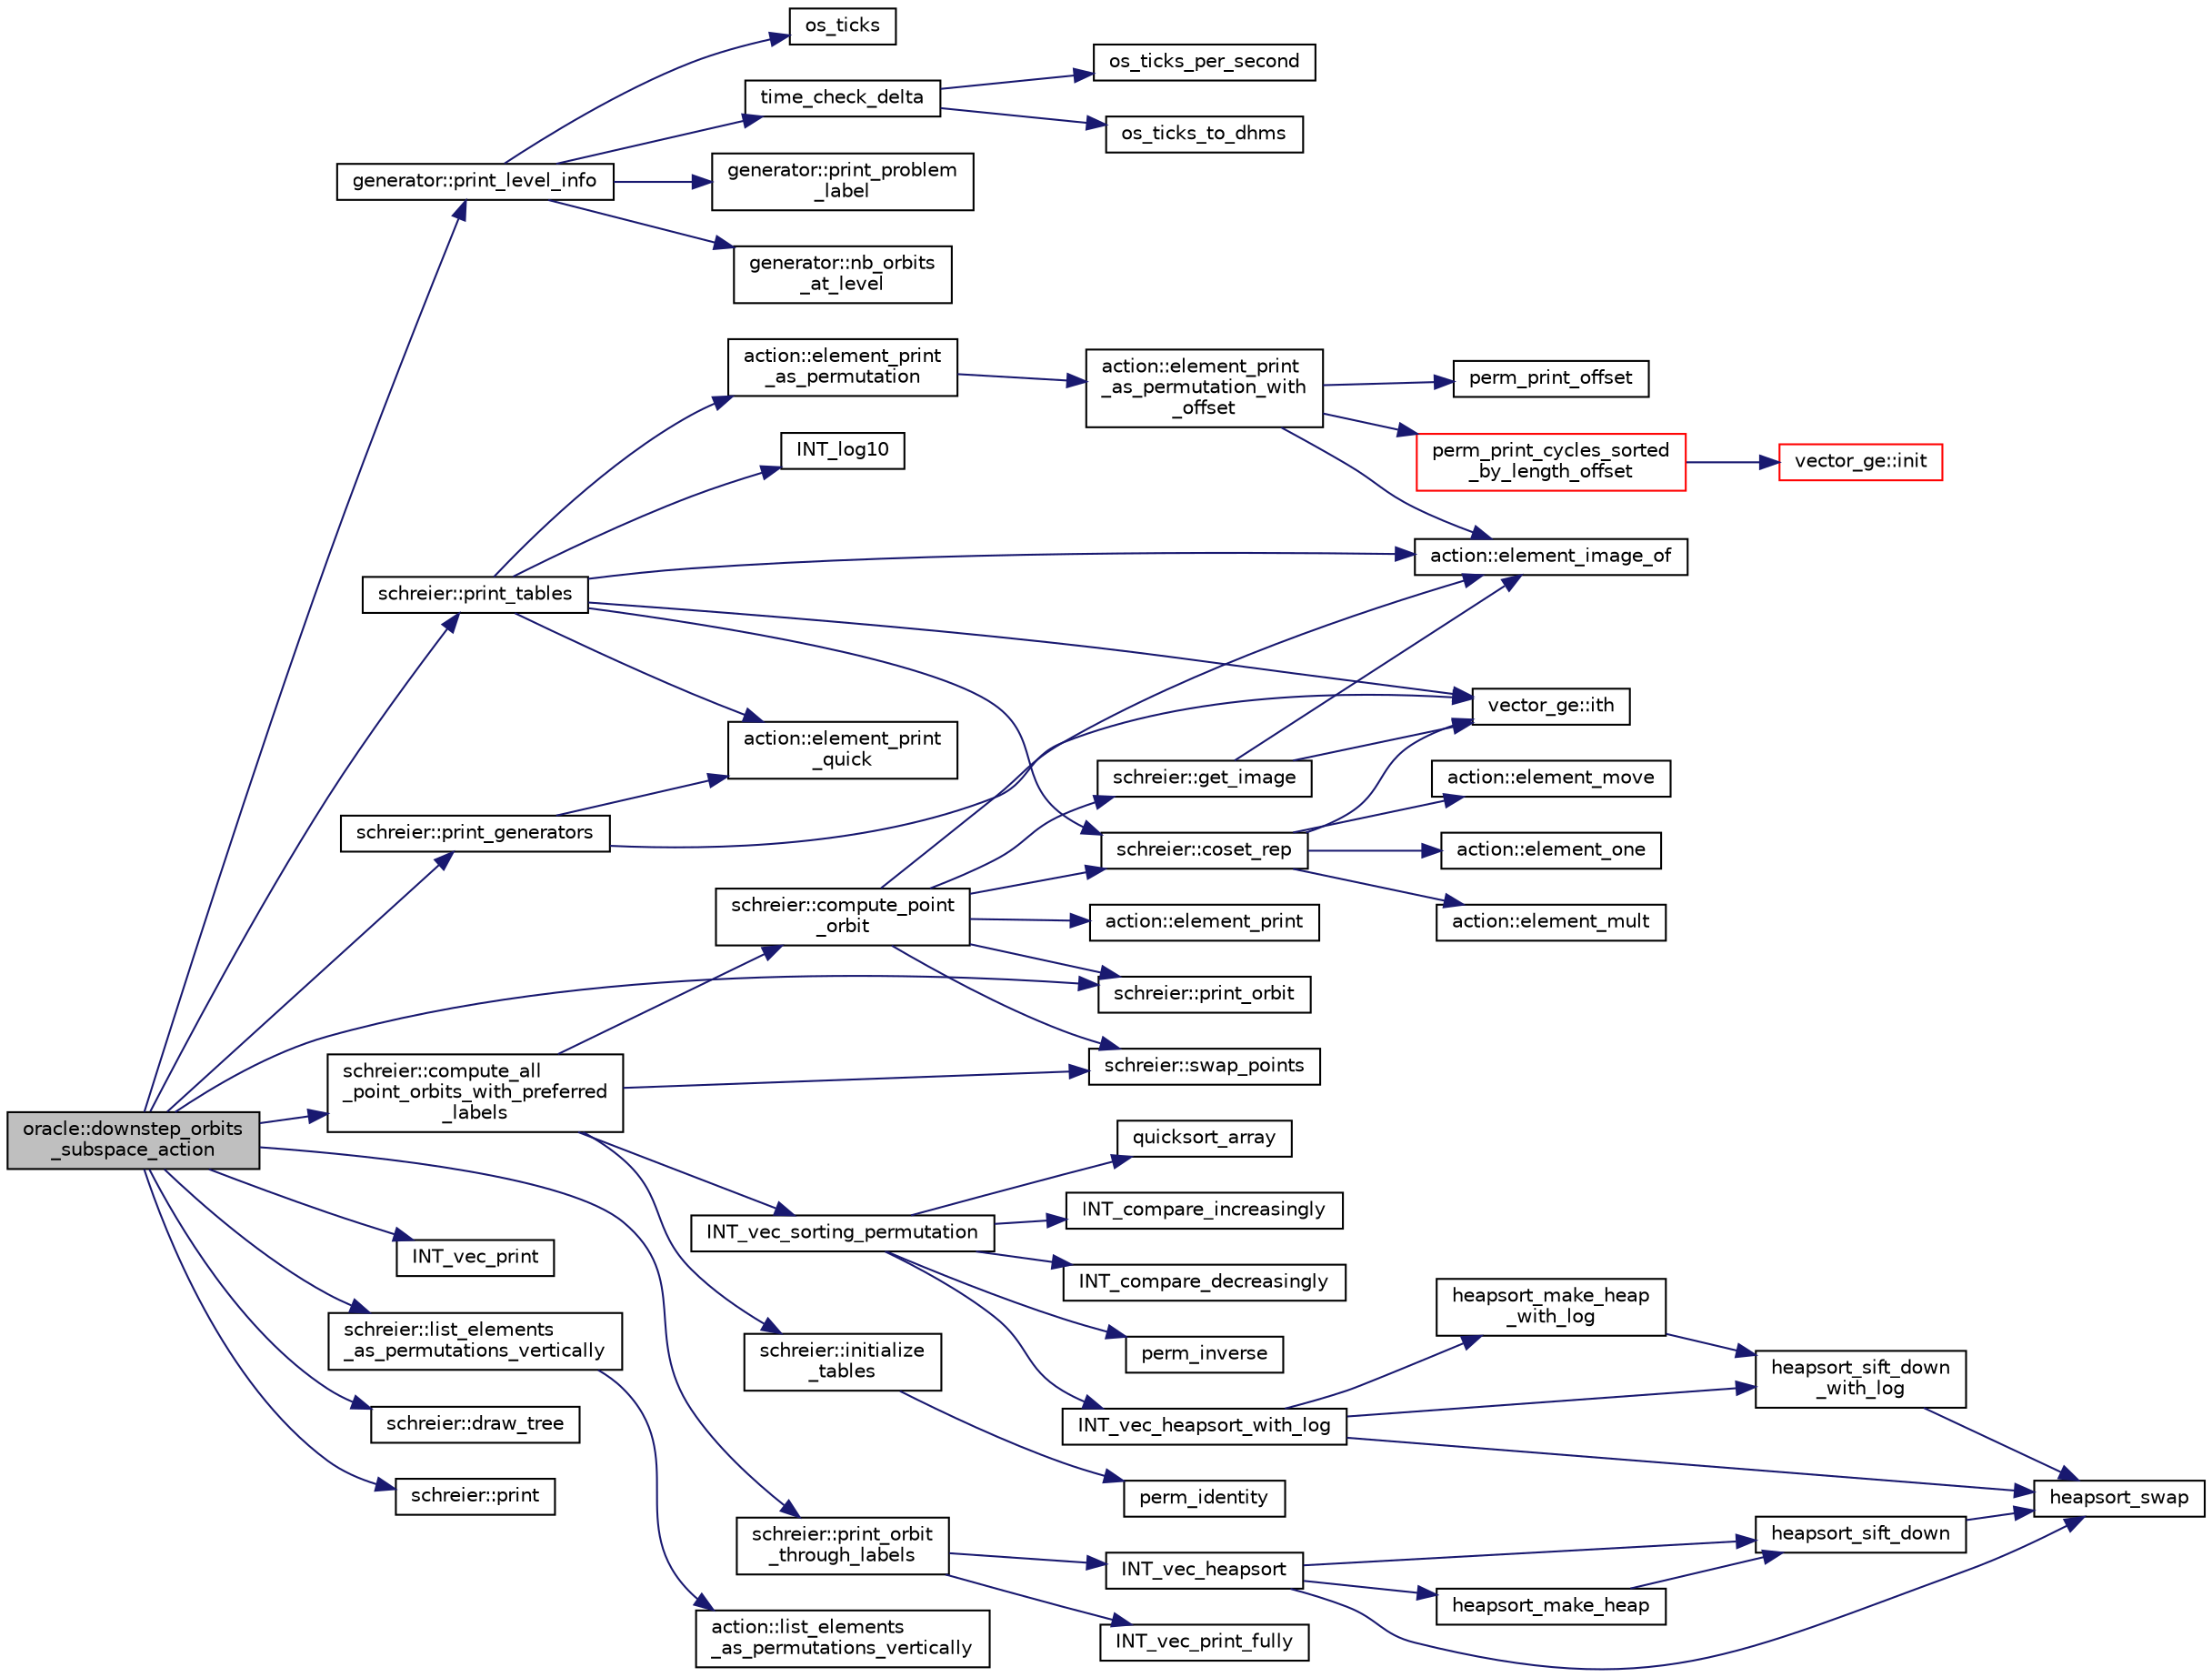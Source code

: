 digraph "oracle::downstep_orbits_subspace_action"
{
  edge [fontname="Helvetica",fontsize="10",labelfontname="Helvetica",labelfontsize="10"];
  node [fontname="Helvetica",fontsize="10",shape=record];
  rankdir="LR";
  Node4110 [label="oracle::downstep_orbits\l_subspace_action",height=0.2,width=0.4,color="black", fillcolor="grey75", style="filled", fontcolor="black"];
  Node4110 -> Node4111 [color="midnightblue",fontsize="10",style="solid",fontname="Helvetica"];
  Node4111 [label="generator::print_level_info",height=0.2,width=0.4,color="black", fillcolor="white", style="filled",URL="$d7/d73/classgenerator.html#aeef1b9fe6115b67be42d7cb3206fddd2"];
  Node4111 -> Node4112 [color="midnightblue",fontsize="10",style="solid",fontname="Helvetica"];
  Node4112 [label="os_ticks",height=0.2,width=0.4,color="black", fillcolor="white", style="filled",URL="$d5/db4/io__and__os_8h.html#a3da6d2b09e35d569adb7101dffcb5224"];
  Node4111 -> Node4113 [color="midnightblue",fontsize="10",style="solid",fontname="Helvetica"];
  Node4113 [label="time_check_delta",height=0.2,width=0.4,color="black", fillcolor="white", style="filled",URL="$d9/d60/discreta_8h.html#a89a8565e34c7dcbb97180cd6af7454a1"];
  Node4113 -> Node4114 [color="midnightblue",fontsize="10",style="solid",fontname="Helvetica"];
  Node4114 [label="os_ticks_per_second",height=0.2,width=0.4,color="black", fillcolor="white", style="filled",URL="$d5/db4/io__and__os_8h.html#a1b35e7a094dfde9db39ae352c9c17042"];
  Node4113 -> Node4115 [color="midnightblue",fontsize="10",style="solid",fontname="Helvetica"];
  Node4115 [label="os_ticks_to_dhms",height=0.2,width=0.4,color="black", fillcolor="white", style="filled",URL="$d5/db4/io__and__os_8h.html#a0d715587fd9b8ab4e2bc822a2be313ba"];
  Node4111 -> Node4116 [color="midnightblue",fontsize="10",style="solid",fontname="Helvetica"];
  Node4116 [label="generator::print_problem\l_label",height=0.2,width=0.4,color="black", fillcolor="white", style="filled",URL="$d7/d73/classgenerator.html#a06d3c064ba84ebe8db3537e6273f16c3"];
  Node4111 -> Node4117 [color="midnightblue",fontsize="10",style="solid",fontname="Helvetica"];
  Node4117 [label="generator::nb_orbits\l_at_level",height=0.2,width=0.4,color="black", fillcolor="white", style="filled",URL="$d7/d73/classgenerator.html#a020f3d8378448310d044a4a24fadf301"];
  Node4110 -> Node4118 [color="midnightblue",fontsize="10",style="solid",fontname="Helvetica"];
  Node4118 [label="schreier::print_generators",height=0.2,width=0.4,color="black", fillcolor="white", style="filled",URL="$d3/dd6/classschreier.html#ac9fce8f85082d0bc5b4f5b8b18a99bab"];
  Node4118 -> Node4119 [color="midnightblue",fontsize="10",style="solid",fontname="Helvetica"];
  Node4119 [label="action::element_print\l_quick",height=0.2,width=0.4,color="black", fillcolor="white", style="filled",URL="$d2/d86/classaction.html#a4844680cf6750396f76494a28655265b"];
  Node4118 -> Node4120 [color="midnightblue",fontsize="10",style="solid",fontname="Helvetica"];
  Node4120 [label="vector_ge::ith",height=0.2,width=0.4,color="black", fillcolor="white", style="filled",URL="$d4/d6e/classvector__ge.html#a1ff002e8b746a9beb119d57dcd4a15ff"];
  Node4110 -> Node4121 [color="midnightblue",fontsize="10",style="solid",fontname="Helvetica"];
  Node4121 [label="schreier::compute_all\l_point_orbits_with_preferred\l_labels",height=0.2,width=0.4,color="black", fillcolor="white", style="filled",URL="$d3/dd6/classschreier.html#ab607b80f0184cd504f62d5c6852fb3d0"];
  Node4121 -> Node4122 [color="midnightblue",fontsize="10",style="solid",fontname="Helvetica"];
  Node4122 [label="schreier::initialize\l_tables",height=0.2,width=0.4,color="black", fillcolor="white", style="filled",URL="$d3/dd6/classschreier.html#acccc16670f88b14ddc69856cd5c0b36d"];
  Node4122 -> Node4123 [color="midnightblue",fontsize="10",style="solid",fontname="Helvetica"];
  Node4123 [label="perm_identity",height=0.2,width=0.4,color="black", fillcolor="white", style="filled",URL="$d2/d7c/combinatorics_8_c.html#aebc54d3f9c31f253ae53e3eb3b386208"];
  Node4121 -> Node4124 [color="midnightblue",fontsize="10",style="solid",fontname="Helvetica"];
  Node4124 [label="INT_vec_sorting_permutation",height=0.2,width=0.4,color="black", fillcolor="white", style="filled",URL="$d5/de2/foundations_2data__structures_2data__structures_8h.html#a10768733e01e8c9ded3c886e6ddb671e"];
  Node4124 -> Node4125 [color="midnightblue",fontsize="10",style="solid",fontname="Helvetica"];
  Node4125 [label="quicksort_array",height=0.2,width=0.4,color="black", fillcolor="white", style="filled",URL="$d4/dd7/sorting_8_c.html#a660db9b0f6bc8a01353f32f3e02638f6"];
  Node4124 -> Node4126 [color="midnightblue",fontsize="10",style="solid",fontname="Helvetica"];
  Node4126 [label="INT_compare_increasingly",height=0.2,width=0.4,color="black", fillcolor="white", style="filled",URL="$d4/dd7/sorting_8_c.html#a53c48a8669e34ab2171690080d493f31"];
  Node4124 -> Node4127 [color="midnightblue",fontsize="10",style="solid",fontname="Helvetica"];
  Node4127 [label="INT_compare_decreasingly",height=0.2,width=0.4,color="black", fillcolor="white", style="filled",URL="$d4/dd7/sorting_8_c.html#a41cf7fa2b53a8f12d60971a71ba96a66"];
  Node4124 -> Node4128 [color="midnightblue",fontsize="10",style="solid",fontname="Helvetica"];
  Node4128 [label="perm_inverse",height=0.2,width=0.4,color="black", fillcolor="white", style="filled",URL="$d2/d7c/combinatorics_8_c.html#ab7f02d1e2e257e1118eae354ab16d447"];
  Node4124 -> Node4129 [color="midnightblue",fontsize="10",style="solid",fontname="Helvetica"];
  Node4129 [label="INT_vec_heapsort_with_log",height=0.2,width=0.4,color="black", fillcolor="white", style="filled",URL="$d4/dd7/sorting_8_c.html#a9d838c341cd204ed79499960a8ed393d"];
  Node4129 -> Node4130 [color="midnightblue",fontsize="10",style="solid",fontname="Helvetica"];
  Node4130 [label="heapsort_make_heap\l_with_log",height=0.2,width=0.4,color="black", fillcolor="white", style="filled",URL="$d4/dd7/sorting_8_c.html#a100d0747647500480fe5dc76ff98cee5"];
  Node4130 -> Node4131 [color="midnightblue",fontsize="10",style="solid",fontname="Helvetica"];
  Node4131 [label="heapsort_sift_down\l_with_log",height=0.2,width=0.4,color="black", fillcolor="white", style="filled",URL="$d4/dd7/sorting_8_c.html#ac7af225fae479a93d6957f79734ba2a6"];
  Node4131 -> Node4132 [color="midnightblue",fontsize="10",style="solid",fontname="Helvetica"];
  Node4132 [label="heapsort_swap",height=0.2,width=0.4,color="black", fillcolor="white", style="filled",URL="$d4/dd7/sorting_8_c.html#a8f048362e6065297b19b6975bcbbfcc6"];
  Node4129 -> Node4132 [color="midnightblue",fontsize="10",style="solid",fontname="Helvetica"];
  Node4129 -> Node4131 [color="midnightblue",fontsize="10",style="solid",fontname="Helvetica"];
  Node4121 -> Node4133 [color="midnightblue",fontsize="10",style="solid",fontname="Helvetica"];
  Node4133 [label="schreier::swap_points",height=0.2,width=0.4,color="black", fillcolor="white", style="filled",URL="$d3/dd6/classschreier.html#a2ffcc9098873cfbd14eca34ab4827db7"];
  Node4121 -> Node4134 [color="midnightblue",fontsize="10",style="solid",fontname="Helvetica"];
  Node4134 [label="schreier::compute_point\l_orbit",height=0.2,width=0.4,color="black", fillcolor="white", style="filled",URL="$d3/dd6/classschreier.html#a429138e463c8c25dddd8557340ed9edd"];
  Node4134 -> Node4133 [color="midnightblue",fontsize="10",style="solid",fontname="Helvetica"];
  Node4134 -> Node4135 [color="midnightblue",fontsize="10",style="solid",fontname="Helvetica"];
  Node4135 [label="schreier::get_image",height=0.2,width=0.4,color="black", fillcolor="white", style="filled",URL="$d3/dd6/classschreier.html#a1fd2d08cb31c9e4357e124554ca2773f"];
  Node4135 -> Node4136 [color="midnightblue",fontsize="10",style="solid",fontname="Helvetica"];
  Node4136 [label="action::element_image_of",height=0.2,width=0.4,color="black", fillcolor="white", style="filled",URL="$d2/d86/classaction.html#ae09559d4537a048fc860f8a74a31393d"];
  Node4135 -> Node4120 [color="midnightblue",fontsize="10",style="solid",fontname="Helvetica"];
  Node4134 -> Node4137 [color="midnightblue",fontsize="10",style="solid",fontname="Helvetica"];
  Node4137 [label="schreier::print_orbit",height=0.2,width=0.4,color="black", fillcolor="white", style="filled",URL="$d3/dd6/classschreier.html#ac30bbfe09706ff8ccaf27c2cf8074594"];
  Node4134 -> Node4138 [color="midnightblue",fontsize="10",style="solid",fontname="Helvetica"];
  Node4138 [label="schreier::coset_rep",height=0.2,width=0.4,color="black", fillcolor="white", style="filled",URL="$d3/dd6/classschreier.html#a7889b8702372092df4fd05150ee8fdda"];
  Node4138 -> Node4120 [color="midnightblue",fontsize="10",style="solid",fontname="Helvetica"];
  Node4138 -> Node4139 [color="midnightblue",fontsize="10",style="solid",fontname="Helvetica"];
  Node4139 [label="action::element_mult",height=0.2,width=0.4,color="black", fillcolor="white", style="filled",URL="$d2/d86/classaction.html#ae9e36b2cae1f0f7bd7144097fa9a34b3"];
  Node4138 -> Node4140 [color="midnightblue",fontsize="10",style="solid",fontname="Helvetica"];
  Node4140 [label="action::element_move",height=0.2,width=0.4,color="black", fillcolor="white", style="filled",URL="$d2/d86/classaction.html#a550947491bbb534d3d7951f50198a874"];
  Node4138 -> Node4141 [color="midnightblue",fontsize="10",style="solid",fontname="Helvetica"];
  Node4141 [label="action::element_one",height=0.2,width=0.4,color="black", fillcolor="white", style="filled",URL="$d2/d86/classaction.html#a780a105daf04d6d1fe7e2f63b3c88e3b"];
  Node4134 -> Node4142 [color="midnightblue",fontsize="10",style="solid",fontname="Helvetica"];
  Node4142 [label="action::element_print",height=0.2,width=0.4,color="black", fillcolor="white", style="filled",URL="$d2/d86/classaction.html#ae38c3ef3c1125213733d63c6fc3c40cd"];
  Node4134 -> Node4136 [color="midnightblue",fontsize="10",style="solid",fontname="Helvetica"];
  Node4110 -> Node4143 [color="midnightblue",fontsize="10",style="solid",fontname="Helvetica"];
  Node4143 [label="INT_vec_print",height=0.2,width=0.4,color="black", fillcolor="white", style="filled",URL="$df/dbf/sajeeb_8_c.html#a79a5901af0b47dd0d694109543c027fe"];
  Node4110 -> Node4137 [color="midnightblue",fontsize="10",style="solid",fontname="Helvetica"];
  Node4110 -> Node4144 [color="midnightblue",fontsize="10",style="solid",fontname="Helvetica"];
  Node4144 [label="schreier::print_orbit\l_through_labels",height=0.2,width=0.4,color="black", fillcolor="white", style="filled",URL="$d3/dd6/classschreier.html#a49b95cdd68410b614ed74dc7ddf72fe3"];
  Node4144 -> Node4145 [color="midnightblue",fontsize="10",style="solid",fontname="Helvetica"];
  Node4145 [label="INT_vec_heapsort",height=0.2,width=0.4,color="black", fillcolor="white", style="filled",URL="$d5/de2/foundations_2data__structures_2data__structures_8h.html#a3590ad9987f801fbfc94634300182f39"];
  Node4145 -> Node4146 [color="midnightblue",fontsize="10",style="solid",fontname="Helvetica"];
  Node4146 [label="heapsort_make_heap",height=0.2,width=0.4,color="black", fillcolor="white", style="filled",URL="$d4/dd7/sorting_8_c.html#a42f24453d7d77eeb1338ebd1a13cfdbb"];
  Node4146 -> Node4147 [color="midnightblue",fontsize="10",style="solid",fontname="Helvetica"];
  Node4147 [label="heapsort_sift_down",height=0.2,width=0.4,color="black", fillcolor="white", style="filled",URL="$d4/dd7/sorting_8_c.html#a65cbb1a6a3f01f511673705437ddc18b"];
  Node4147 -> Node4132 [color="midnightblue",fontsize="10",style="solid",fontname="Helvetica"];
  Node4145 -> Node4132 [color="midnightblue",fontsize="10",style="solid",fontname="Helvetica"];
  Node4145 -> Node4147 [color="midnightblue",fontsize="10",style="solid",fontname="Helvetica"];
  Node4144 -> Node4148 [color="midnightblue",fontsize="10",style="solid",fontname="Helvetica"];
  Node4148 [label="INT_vec_print_fully",height=0.2,width=0.4,color="black", fillcolor="white", style="filled",URL="$df/dbf/sajeeb_8_c.html#aff2e5a86c89315b7cec22a5a77f94a25"];
  Node4110 -> Node4149 [color="midnightblue",fontsize="10",style="solid",fontname="Helvetica"];
  Node4149 [label="schreier::list_elements\l_as_permutations_vertically",height=0.2,width=0.4,color="black", fillcolor="white", style="filled",URL="$d3/dd6/classschreier.html#a1594163c614b3620a358005f29171c21"];
  Node4149 -> Node4150 [color="midnightblue",fontsize="10",style="solid",fontname="Helvetica"];
  Node4150 [label="action::list_elements\l_as_permutations_vertically",height=0.2,width=0.4,color="black", fillcolor="white", style="filled",URL="$d2/d86/classaction.html#a8e5fa7598aa46202e503a322c5eaa91f"];
  Node4110 -> Node4151 [color="midnightblue",fontsize="10",style="solid",fontname="Helvetica"];
  Node4151 [label="schreier::print_tables",height=0.2,width=0.4,color="black", fillcolor="white", style="filled",URL="$d3/dd6/classschreier.html#a5716ca3378149c1f21f642395d7831fb"];
  Node4151 -> Node4136 [color="midnightblue",fontsize="10",style="solid",fontname="Helvetica"];
  Node4151 -> Node4120 [color="midnightblue",fontsize="10",style="solid",fontname="Helvetica"];
  Node4151 -> Node4152 [color="midnightblue",fontsize="10",style="solid",fontname="Helvetica"];
  Node4152 [label="INT_log10",height=0.2,width=0.4,color="black", fillcolor="white", style="filled",URL="$de/dc5/algebra__and__number__theory_8h.html#a98bc0a6c562370a355165d2538dac250"];
  Node4151 -> Node4138 [color="midnightblue",fontsize="10",style="solid",fontname="Helvetica"];
  Node4151 -> Node4153 [color="midnightblue",fontsize="10",style="solid",fontname="Helvetica"];
  Node4153 [label="action::element_print\l_as_permutation",height=0.2,width=0.4,color="black", fillcolor="white", style="filled",URL="$d2/d86/classaction.html#a2975618a8203187b688a67c947150bb8"];
  Node4153 -> Node4154 [color="midnightblue",fontsize="10",style="solid",fontname="Helvetica"];
  Node4154 [label="action::element_print\l_as_permutation_with\l_offset",height=0.2,width=0.4,color="black", fillcolor="white", style="filled",URL="$d2/d86/classaction.html#addd61d869434abaad431124a6d858396"];
  Node4154 -> Node4136 [color="midnightblue",fontsize="10",style="solid",fontname="Helvetica"];
  Node4154 -> Node4155 [color="midnightblue",fontsize="10",style="solid",fontname="Helvetica"];
  Node4155 [label="perm_print_offset",height=0.2,width=0.4,color="black", fillcolor="white", style="filled",URL="$d2/d7c/combinatorics_8_c.html#ab87deef2ba9e4d2ce386a19eeaffecf3"];
  Node4154 -> Node4156 [color="midnightblue",fontsize="10",style="solid",fontname="Helvetica"];
  Node4156 [label="perm_print_cycles_sorted\l_by_length_offset",height=0.2,width=0.4,color="red", fillcolor="white", style="filled",URL="$d5/d90/action__global_8_c.html#a9d1f2e34879c04dbc45d08984a8066e3"];
  Node4156 -> Node4157 [color="midnightblue",fontsize="10",style="solid",fontname="Helvetica"];
  Node4157 [label="vector_ge::init",height=0.2,width=0.4,color="red", fillcolor="white", style="filled",URL="$d4/d6e/classvector__ge.html#afe1d6befd1f1501e6be34afbaa9d30a8"];
  Node4151 -> Node4119 [color="midnightblue",fontsize="10",style="solid",fontname="Helvetica"];
  Node4110 -> Node4162 [color="midnightblue",fontsize="10",style="solid",fontname="Helvetica"];
  Node4162 [label="schreier::draw_tree",height=0.2,width=0.4,color="black", fillcolor="white", style="filled",URL="$d3/dd6/classschreier.html#adfcf67422fdb99e36500206e794241c5"];
  Node4110 -> Node4163 [color="midnightblue",fontsize="10",style="solid",fontname="Helvetica"];
  Node4163 [label="schreier::print",height=0.2,width=0.4,color="black", fillcolor="white", style="filled",URL="$d3/dd6/classschreier.html#a7b5a4341c51edb58100384ce87700749"];
}
